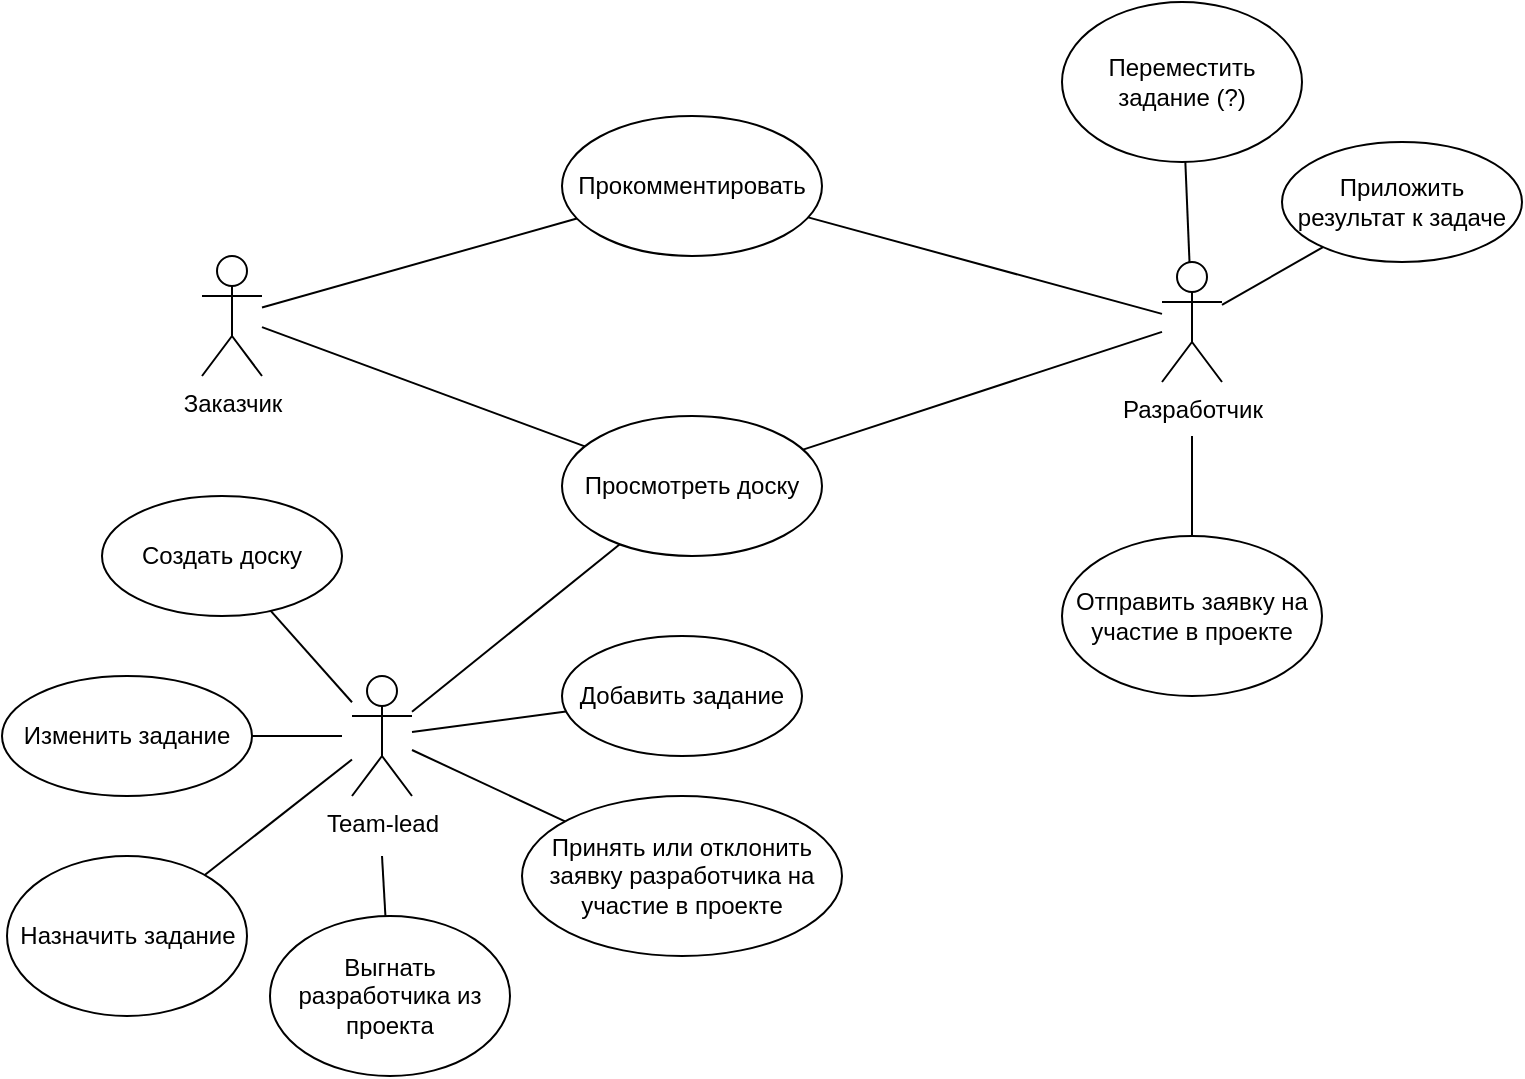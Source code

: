 <mxfile version="20.3.0" type="device"><diagram id="5S5tCtEaPNkPvJid_MvU" name="Страница 1"><mxGraphModel dx="1102" dy="2194" grid="1" gridSize="10" guides="1" tooltips="1" connect="1" arrows="1" fold="1" page="1" pageScale="1" pageWidth="827" pageHeight="1169" math="0" shadow="0"><root><mxCell id="0"/><mxCell id="1" parent="0"/><mxCell id="5EqX0qRWnkqhp1WoF5qb-1" value="Разработчик" style="shape=umlActor;verticalLabelPosition=bottom;verticalAlign=top;html=1;outlineConnect=0;" parent="1" vertex="1"><mxGeometry x="620" y="113" width="30" height="60" as="geometry"/></mxCell><mxCell id="5EqX0qRWnkqhp1WoF5qb-4" value="Переместить задание (?)" style="ellipse;whiteSpace=wrap;html=1;" parent="1" vertex="1"><mxGeometry x="570" y="-17" width="120" height="80" as="geometry"/></mxCell><mxCell id="5EqX0qRWnkqhp1WoF5qb-10" value="Приложить результат к задаче" style="ellipse;whiteSpace=wrap;html=1;" parent="1" vertex="1"><mxGeometry x="680" y="53" width="120" height="60" as="geometry"/></mxCell><mxCell id="5EqX0qRWnkqhp1WoF5qb-18" value="" style="endArrow=none;html=1;rounded=0;" parent="1" source="5EqX0qRWnkqhp1WoF5qb-1" target="5EqX0qRWnkqhp1WoF5qb-4" edge="1"><mxGeometry width="50" height="50" relative="1" as="geometry"><mxPoint x="460" y="203" as="sourcePoint"/><mxPoint x="510" y="153" as="targetPoint"/></mxGeometry></mxCell><mxCell id="5EqX0qRWnkqhp1WoF5qb-19" value="" style="endArrow=none;html=1;rounded=0;" parent="1" source="5EqX0qRWnkqhp1WoF5qb-1" target="5EqX0qRWnkqhp1WoF5qb-10" edge="1"><mxGeometry width="50" height="50" relative="1" as="geometry"><mxPoint x="460" y="203" as="sourcePoint"/><mxPoint x="510" y="153" as="targetPoint"/></mxGeometry></mxCell><mxCell id="5EqX0qRWnkqhp1WoF5qb-20" value="Заказчик" style="shape=umlActor;verticalLabelPosition=bottom;verticalAlign=top;html=1;outlineConnect=0;" parent="1" vertex="1"><mxGeometry x="140" y="110" width="30" height="60" as="geometry"/></mxCell><mxCell id="5EqX0qRWnkqhp1WoF5qb-26" value="Прокомментировать" style="ellipse;whiteSpace=wrap;html=1;" parent="1" vertex="1"><mxGeometry x="320" y="40" width="130" height="70" as="geometry"/></mxCell><mxCell id="5EqX0qRWnkqhp1WoF5qb-27" value="Просмотреть доску" style="ellipse;whiteSpace=wrap;html=1;" parent="1" vertex="1"><mxGeometry x="320" y="190" width="130" height="70" as="geometry"/></mxCell><mxCell id="5EqX0qRWnkqhp1WoF5qb-30" value="" style="endArrow=none;html=1;rounded=0;" parent="1" source="5EqX0qRWnkqhp1WoF5qb-20" target="5EqX0qRWnkqhp1WoF5qb-27" edge="1"><mxGeometry width="50" height="50" relative="1" as="geometry"><mxPoint x="210" y="120" as="sourcePoint"/><mxPoint x="260" y="70" as="targetPoint"/></mxGeometry></mxCell><mxCell id="5EqX0qRWnkqhp1WoF5qb-32" value="" style="endArrow=none;html=1;rounded=0;" parent="1" source="5EqX0qRWnkqhp1WoF5qb-26" target="5EqX0qRWnkqhp1WoF5qb-1" edge="1"><mxGeometry width="50" height="50" relative="1" as="geometry"><mxPoint x="630" y="280.004" as="sourcePoint"/><mxPoint x="582.251" y="293.997" as="targetPoint"/></mxGeometry></mxCell><mxCell id="B3LrFRNe7wbRwjz8XATS-1" value="Team-lead&lt;br&gt;" style="shape=umlActor;verticalLabelPosition=bottom;verticalAlign=top;html=1;outlineConnect=0;" parent="1" vertex="1"><mxGeometry x="215" y="320" width="30" height="60" as="geometry"/></mxCell><mxCell id="B3LrFRNe7wbRwjz8XATS-2" value="Создать доску" style="ellipse;whiteSpace=wrap;html=1;" parent="1" vertex="1"><mxGeometry x="90" y="230" width="120" height="60" as="geometry"/></mxCell><mxCell id="B3LrFRNe7wbRwjz8XATS-3" value="Добавить задание" style="ellipse;whiteSpace=wrap;html=1;" parent="1" vertex="1"><mxGeometry x="320" y="300" width="120" height="60" as="geometry"/></mxCell><mxCell id="B3LrFRNe7wbRwjz8XATS-4" value="Изменить задание" style="ellipse;whiteSpace=wrap;html=1;" parent="1" vertex="1"><mxGeometry x="40" y="320" width="125" height="60" as="geometry"/></mxCell><mxCell id="B3LrFRNe7wbRwjz8XATS-5" value="" style="endArrow=none;html=1;rounded=0;" parent="1" source="B3LrFRNe7wbRwjz8XATS-1" target="B3LrFRNe7wbRwjz8XATS-3" edge="1"><mxGeometry width="50" height="50" relative="1" as="geometry"><mxPoint x="335" y="340" as="sourcePoint"/><mxPoint x="385" y="290" as="targetPoint"/></mxGeometry></mxCell><mxCell id="B3LrFRNe7wbRwjz8XATS-6" value="" style="endArrow=none;html=1;rounded=0;" parent="1" source="B3LrFRNe7wbRwjz8XATS-1" target="B3LrFRNe7wbRwjz8XATS-2" edge="1"><mxGeometry width="50" height="50" relative="1" as="geometry"><mxPoint x="335" y="340" as="sourcePoint"/><mxPoint x="385" y="290" as="targetPoint"/></mxGeometry></mxCell><mxCell id="B3LrFRNe7wbRwjz8XATS-7" value="" style="endArrow=none;html=1;rounded=0;" parent="1" source="B3LrFRNe7wbRwjz8XATS-4" edge="1"><mxGeometry width="50" height="50" relative="1" as="geometry"><mxPoint x="230" y="473" as="sourcePoint"/><mxPoint x="210" y="350" as="targetPoint"/></mxGeometry></mxCell><mxCell id="5DAeoYmXa1BXolgtEtgc-2" value="Назначить задание" style="ellipse;whiteSpace=wrap;html=1;" parent="1" vertex="1"><mxGeometry x="42.5" y="410" width="120" height="80" as="geometry"/></mxCell><mxCell id="5DAeoYmXa1BXolgtEtgc-3" value="" style="endArrow=none;html=1;rounded=0;" parent="1" source="B3LrFRNe7wbRwjz8XATS-1" target="5DAeoYmXa1BXolgtEtgc-2" edge="1"><mxGeometry width="50" height="50" relative="1" as="geometry"><mxPoint x="230" y="400" as="sourcePoint"/><mxPoint x="300" y="360" as="targetPoint"/></mxGeometry></mxCell><mxCell id="5DAeoYmXa1BXolgtEtgc-5" value="" style="endArrow=none;html=1;rounded=0;" parent="1" source="5EqX0qRWnkqhp1WoF5qb-20" target="5EqX0qRWnkqhp1WoF5qb-26" edge="1"><mxGeometry width="50" height="50" relative="1" as="geometry"><mxPoint x="250" y="330" as="sourcePoint"/><mxPoint x="300" y="280" as="targetPoint"/></mxGeometry></mxCell><mxCell id="5DAeoYmXa1BXolgtEtgc-6" value="" style="endArrow=none;html=1;rounded=0;" parent="1" source="B3LrFRNe7wbRwjz8XATS-1" target="5EqX0qRWnkqhp1WoF5qb-27" edge="1"><mxGeometry width="50" height="50" relative="1" as="geometry"><mxPoint x="250" y="330" as="sourcePoint"/><mxPoint x="300" y="280" as="targetPoint"/></mxGeometry></mxCell><mxCell id="5DAeoYmXa1BXolgtEtgc-7" value="" style="endArrow=none;html=1;rounded=0;" parent="1" source="5EqX0qRWnkqhp1WoF5qb-27" target="5EqX0qRWnkqhp1WoF5qb-1" edge="1"><mxGeometry width="50" height="50" relative="1" as="geometry"><mxPoint x="250" y="330" as="sourcePoint"/><mxPoint x="300" y="280" as="targetPoint"/></mxGeometry></mxCell><mxCell id="gpuWT7sH9Z949CmmD0UE-1" value="Отправить заявку на участие в проекте" style="ellipse;whiteSpace=wrap;html=1;" parent="1" vertex="1"><mxGeometry x="570" y="250" width="130" height="80" as="geometry"/></mxCell><mxCell id="gpuWT7sH9Z949CmmD0UE-2" value="" style="endArrow=none;html=1;rounded=0;" parent="1" source="gpuWT7sH9Z949CmmD0UE-1" edge="1"><mxGeometry width="50" height="50" relative="1" as="geometry"><mxPoint x="660" y="144.429" as="sourcePoint"/><mxPoint x="635" y="200" as="targetPoint"/></mxGeometry></mxCell><mxCell id="gpuWT7sH9Z949CmmD0UE-3" value="Принять или отклонить заявку разработчика на участие в проекте" style="ellipse;whiteSpace=wrap;html=1;" parent="1" vertex="1"><mxGeometry x="300" y="380" width="160" height="80" as="geometry"/></mxCell><mxCell id="gpuWT7sH9Z949CmmD0UE-4" value="" style="endArrow=none;html=1;rounded=0;" parent="1" source="gpuWT7sH9Z949CmmD0UE-3" target="B3LrFRNe7wbRwjz8XATS-1" edge="1"><mxGeometry width="50" height="50" relative="1" as="geometry"><mxPoint x="380" y="290" as="sourcePoint"/><mxPoint x="430" y="240" as="targetPoint"/></mxGeometry></mxCell><mxCell id="gpuWT7sH9Z949CmmD0UE-5" value="Выгнать разработчика из проекта" style="ellipse;whiteSpace=wrap;html=1;" parent="1" vertex="1"><mxGeometry x="174" y="440" width="120" height="80" as="geometry"/></mxCell><mxCell id="gpuWT7sH9Z949CmmD0UE-7" value="" style="endArrow=none;html=1;rounded=0;" parent="1" source="gpuWT7sH9Z949CmmD0UE-5" edge="1"><mxGeometry width="50" height="50" relative="1" as="geometry"><mxPoint x="380" y="390" as="sourcePoint"/><mxPoint x="230" y="410" as="targetPoint"/></mxGeometry></mxCell></root></mxGraphModel></diagram></mxfile>
